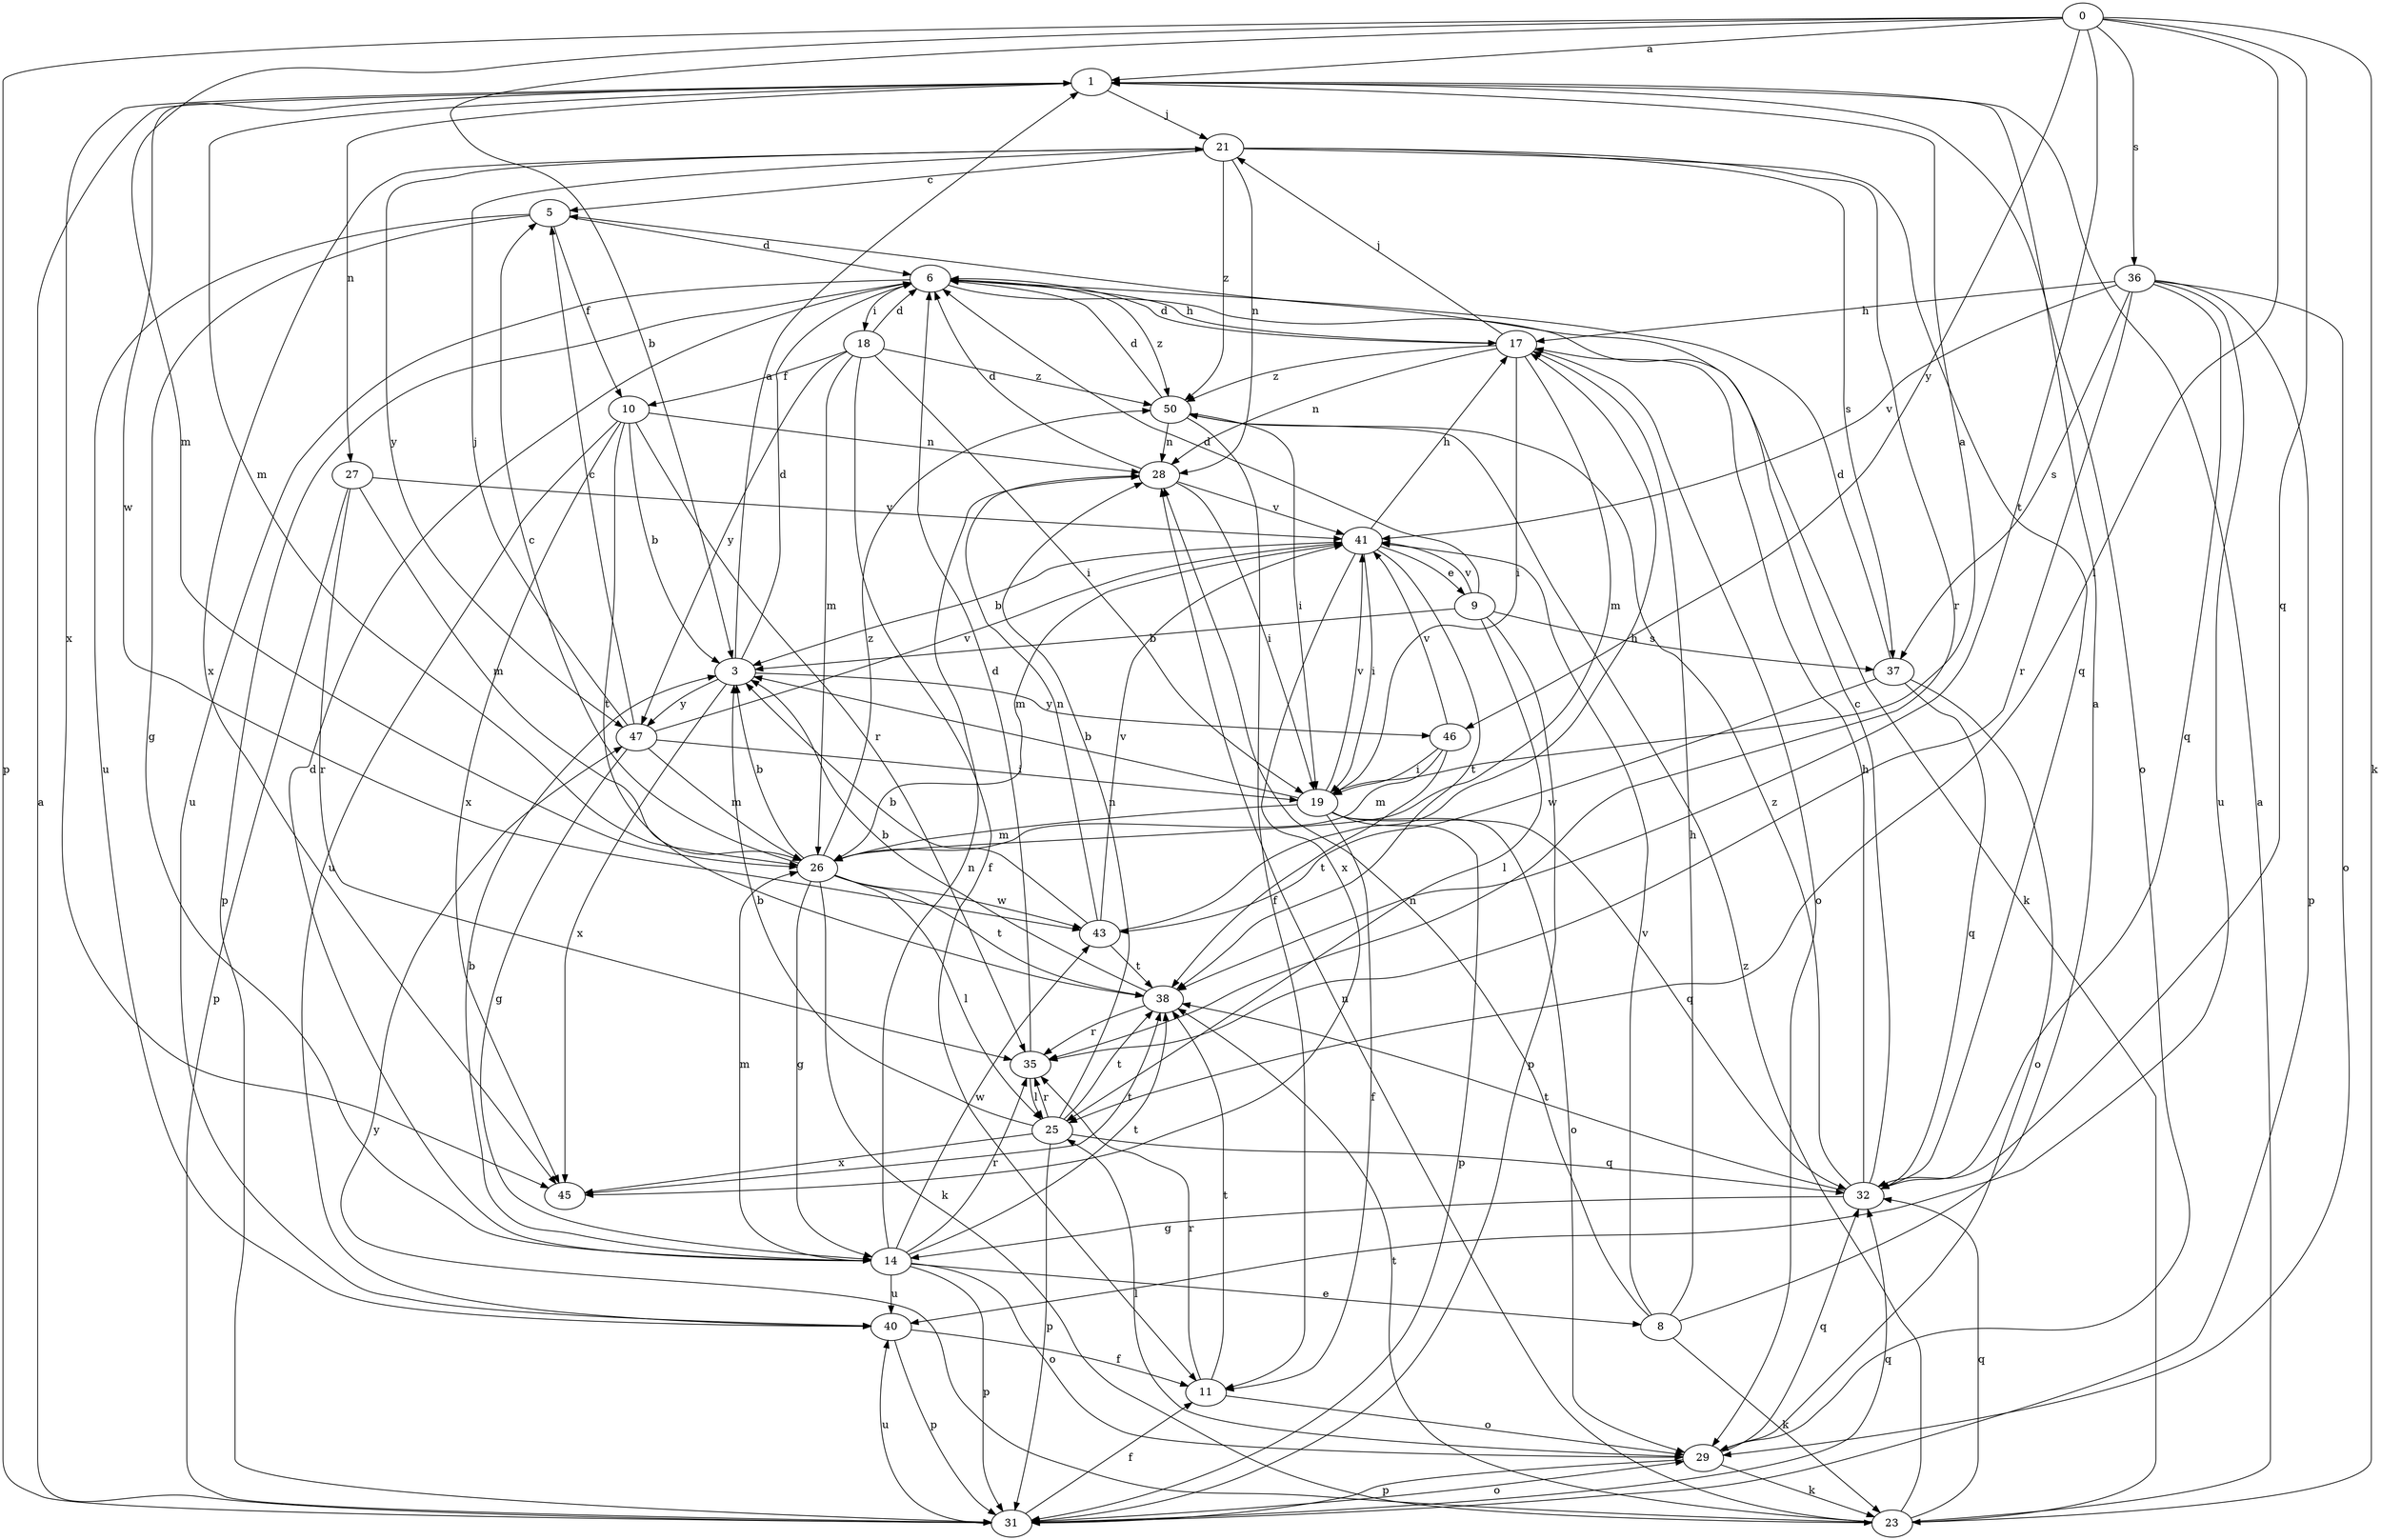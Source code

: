 strict digraph  {
0;
1;
3;
5;
6;
8;
9;
10;
11;
14;
17;
18;
19;
21;
23;
25;
26;
27;
28;
29;
31;
32;
35;
36;
37;
38;
40;
41;
43;
45;
46;
47;
50;
0 -> 1  [label=a];
0 -> 3  [label=b];
0 -> 23  [label=k];
0 -> 25  [label=l];
0 -> 26  [label=m];
0 -> 31  [label=p];
0 -> 32  [label=q];
0 -> 36  [label=s];
0 -> 38  [label=t];
0 -> 46  [label=y];
1 -> 21  [label=j];
1 -> 26  [label=m];
1 -> 27  [label=n];
1 -> 29  [label=o];
1 -> 43  [label=w];
1 -> 45  [label=x];
3 -> 1  [label=a];
3 -> 6  [label=d];
3 -> 45  [label=x];
3 -> 46  [label=y];
3 -> 47  [label=y];
5 -> 6  [label=d];
5 -> 10  [label=f];
5 -> 14  [label=g];
5 -> 40  [label=u];
6 -> 17  [label=h];
6 -> 18  [label=i];
6 -> 23  [label=k];
6 -> 31  [label=p];
6 -> 40  [label=u];
6 -> 50  [label=z];
8 -> 1  [label=a];
8 -> 17  [label=h];
8 -> 23  [label=k];
8 -> 28  [label=n];
8 -> 41  [label=v];
9 -> 3  [label=b];
9 -> 6  [label=d];
9 -> 25  [label=l];
9 -> 31  [label=p];
9 -> 37  [label=s];
9 -> 41  [label=v];
10 -> 3  [label=b];
10 -> 28  [label=n];
10 -> 35  [label=r];
10 -> 38  [label=t];
10 -> 40  [label=u];
10 -> 45  [label=x];
11 -> 29  [label=o];
11 -> 35  [label=r];
11 -> 38  [label=t];
14 -> 3  [label=b];
14 -> 6  [label=d];
14 -> 8  [label=e];
14 -> 26  [label=m];
14 -> 28  [label=n];
14 -> 29  [label=o];
14 -> 31  [label=p];
14 -> 35  [label=r];
14 -> 38  [label=t];
14 -> 40  [label=u];
14 -> 43  [label=w];
17 -> 6  [label=d];
17 -> 19  [label=i];
17 -> 21  [label=j];
17 -> 26  [label=m];
17 -> 28  [label=n];
17 -> 29  [label=o];
17 -> 50  [label=z];
18 -> 6  [label=d];
18 -> 10  [label=f];
18 -> 11  [label=f];
18 -> 19  [label=i];
18 -> 26  [label=m];
18 -> 47  [label=y];
18 -> 50  [label=z];
19 -> 1  [label=a];
19 -> 3  [label=b];
19 -> 11  [label=f];
19 -> 26  [label=m];
19 -> 29  [label=o];
19 -> 31  [label=p];
19 -> 32  [label=q];
19 -> 41  [label=v];
21 -> 5  [label=c];
21 -> 28  [label=n];
21 -> 32  [label=q];
21 -> 35  [label=r];
21 -> 37  [label=s];
21 -> 45  [label=x];
21 -> 47  [label=y];
21 -> 50  [label=z];
23 -> 1  [label=a];
23 -> 28  [label=n];
23 -> 32  [label=q];
23 -> 38  [label=t];
23 -> 47  [label=y];
23 -> 50  [label=z];
25 -> 3  [label=b];
25 -> 28  [label=n];
25 -> 31  [label=p];
25 -> 32  [label=q];
25 -> 35  [label=r];
25 -> 38  [label=t];
25 -> 45  [label=x];
26 -> 3  [label=b];
26 -> 5  [label=c];
26 -> 14  [label=g];
26 -> 23  [label=k];
26 -> 25  [label=l];
26 -> 38  [label=t];
26 -> 43  [label=w];
26 -> 50  [label=z];
27 -> 26  [label=m];
27 -> 31  [label=p];
27 -> 35  [label=r];
27 -> 41  [label=v];
28 -> 6  [label=d];
28 -> 19  [label=i];
28 -> 41  [label=v];
29 -> 23  [label=k];
29 -> 25  [label=l];
29 -> 31  [label=p];
29 -> 32  [label=q];
31 -> 1  [label=a];
31 -> 11  [label=f];
31 -> 29  [label=o];
31 -> 32  [label=q];
31 -> 40  [label=u];
32 -> 5  [label=c];
32 -> 14  [label=g];
32 -> 17  [label=h];
32 -> 38  [label=t];
32 -> 50  [label=z];
35 -> 6  [label=d];
35 -> 25  [label=l];
36 -> 17  [label=h];
36 -> 29  [label=o];
36 -> 31  [label=p];
36 -> 32  [label=q];
36 -> 35  [label=r];
36 -> 37  [label=s];
36 -> 40  [label=u];
36 -> 41  [label=v];
37 -> 6  [label=d];
37 -> 29  [label=o];
37 -> 32  [label=q];
37 -> 43  [label=w];
38 -> 3  [label=b];
38 -> 35  [label=r];
40 -> 11  [label=f];
40 -> 31  [label=p];
41 -> 3  [label=b];
41 -> 9  [label=e];
41 -> 17  [label=h];
41 -> 19  [label=i];
41 -> 26  [label=m];
41 -> 38  [label=t];
41 -> 45  [label=x];
43 -> 3  [label=b];
43 -> 17  [label=h];
43 -> 28  [label=n];
43 -> 38  [label=t];
43 -> 41  [label=v];
45 -> 38  [label=t];
46 -> 19  [label=i];
46 -> 26  [label=m];
46 -> 38  [label=t];
46 -> 41  [label=v];
47 -> 5  [label=c];
47 -> 14  [label=g];
47 -> 19  [label=i];
47 -> 21  [label=j];
47 -> 26  [label=m];
47 -> 41  [label=v];
50 -> 6  [label=d];
50 -> 11  [label=f];
50 -> 19  [label=i];
50 -> 28  [label=n];
}
